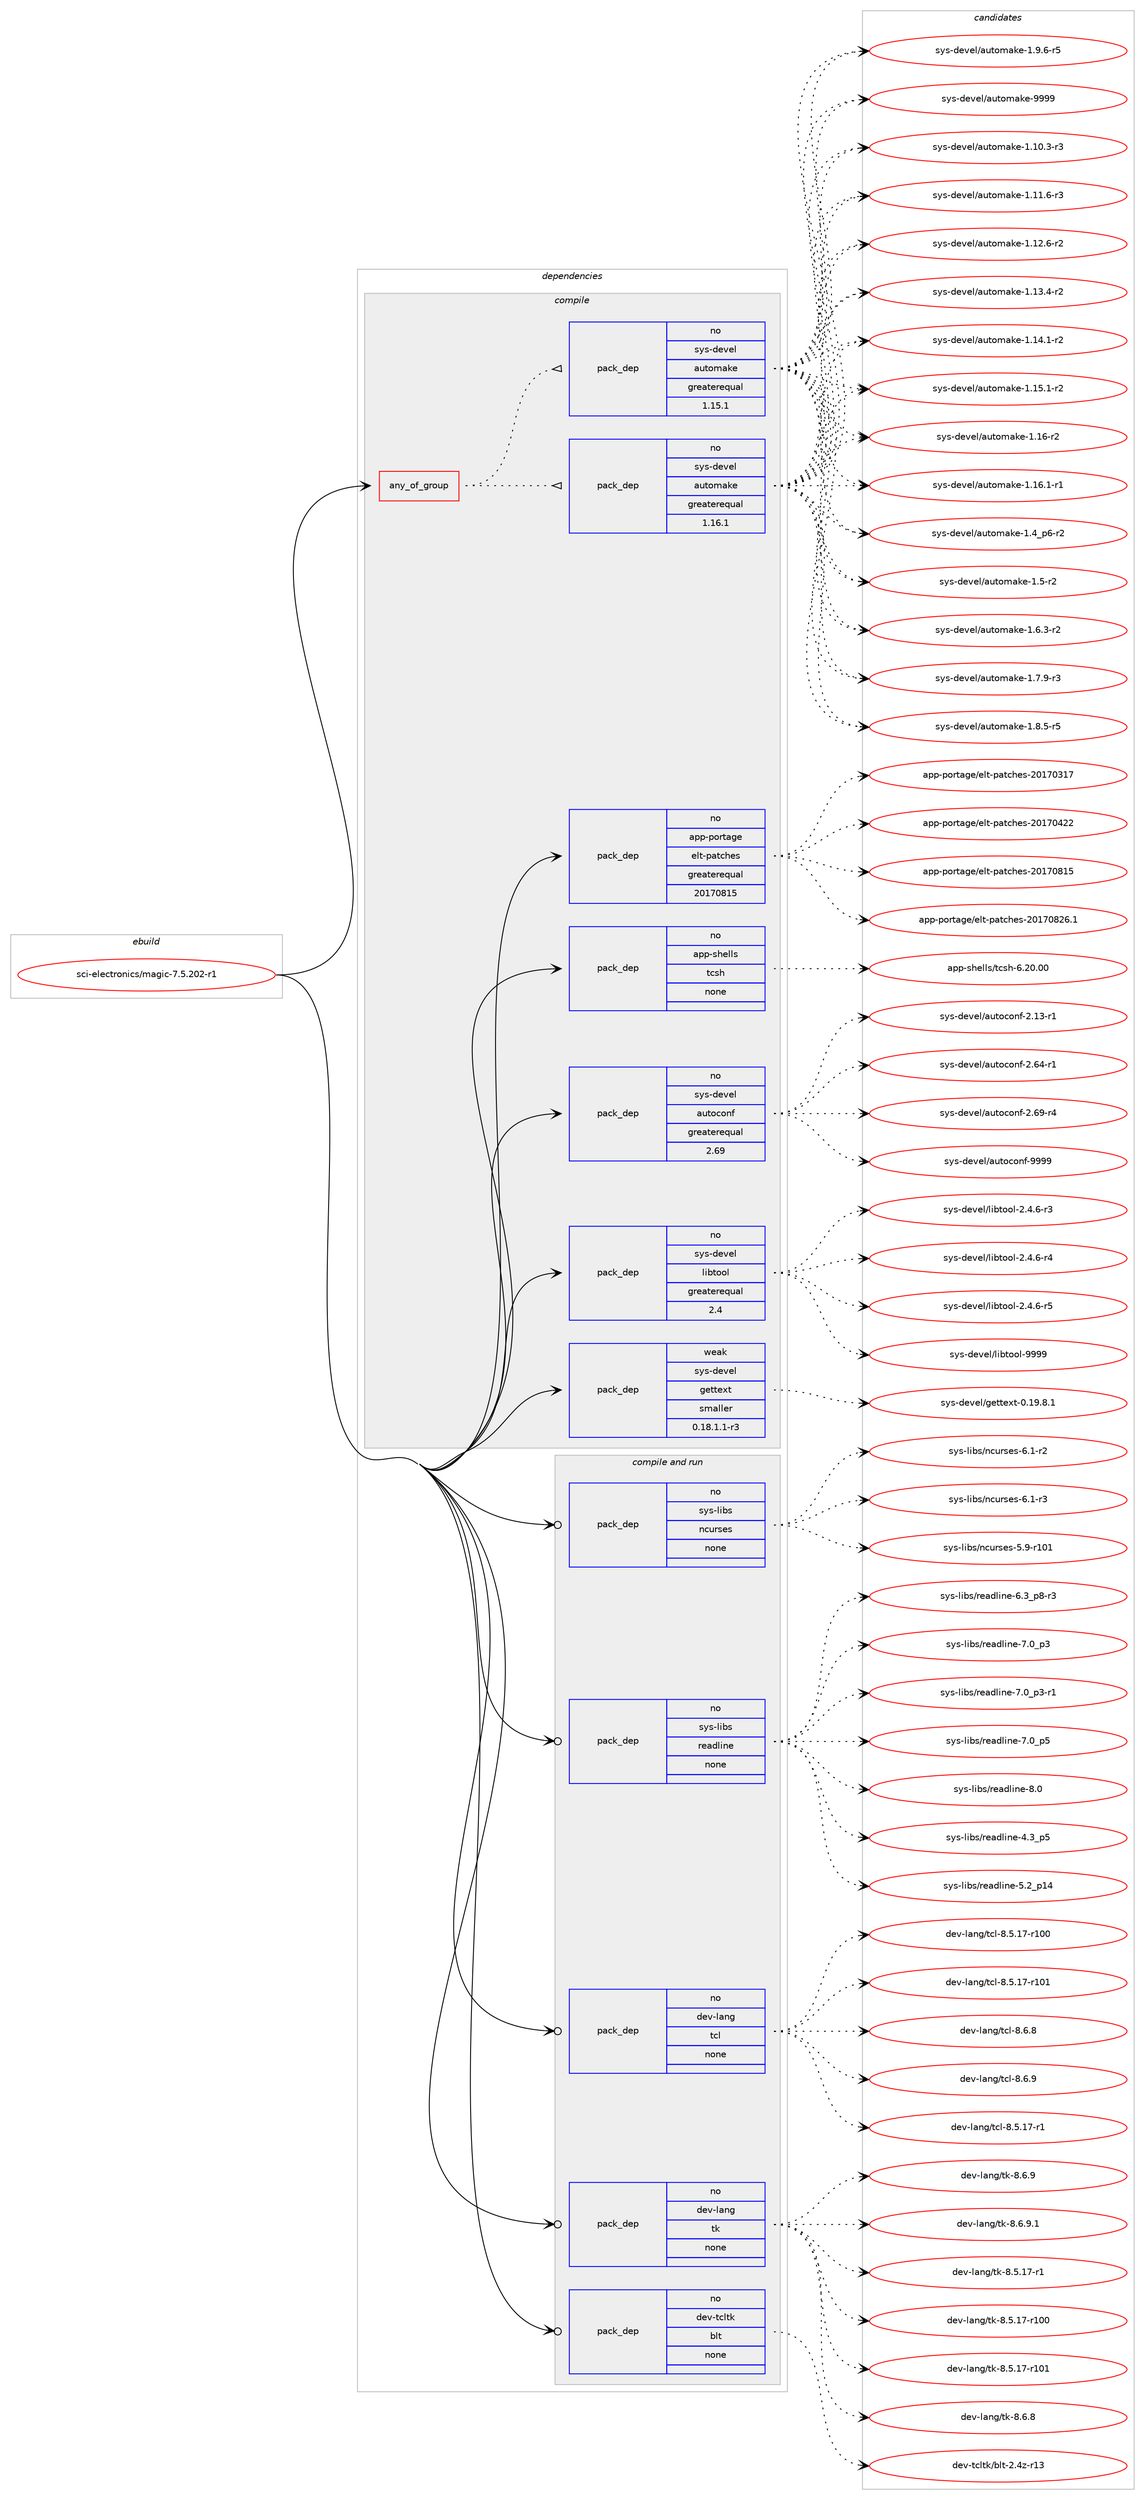 digraph prolog {

# *************
# Graph options
# *************

newrank=true;
concentrate=true;
compound=true;
graph [rankdir=LR,fontname=Helvetica,fontsize=10,ranksep=1.5];#, ranksep=2.5, nodesep=0.2];
edge  [arrowhead=vee];
node  [fontname=Helvetica,fontsize=10];

# **********
# The ebuild
# **********

subgraph cluster_leftcol {
color=gray;
rank=same;
label=<<i>ebuild</i>>;
id [label="sci-electronics/magic-7.5.202-r1", color=red, width=4, href="../sci-electronics/magic-7.5.202-r1.svg"];
}

# ****************
# The dependencies
# ****************

subgraph cluster_midcol {
color=gray;
label=<<i>dependencies</i>>;
subgraph cluster_compile {
fillcolor="#eeeeee";
style=filled;
label=<<i>compile</i>>;
subgraph any26821 {
dependency1689797 [label=<<TABLE BORDER="0" CELLBORDER="1" CELLSPACING="0" CELLPADDING="4"><TR><TD CELLPADDING="10">any_of_group</TD></TR></TABLE>>, shape=none, color=red];subgraph pack1209494 {
dependency1689798 [label=<<TABLE BORDER="0" CELLBORDER="1" CELLSPACING="0" CELLPADDING="4" WIDTH="220"><TR><TD ROWSPAN="6" CELLPADDING="30">pack_dep</TD></TR><TR><TD WIDTH="110">no</TD></TR><TR><TD>sys-devel</TD></TR><TR><TD>automake</TD></TR><TR><TD>greaterequal</TD></TR><TR><TD>1.16.1</TD></TR></TABLE>>, shape=none, color=blue];
}
dependency1689797:e -> dependency1689798:w [weight=20,style="dotted",arrowhead="oinv"];
subgraph pack1209495 {
dependency1689799 [label=<<TABLE BORDER="0" CELLBORDER="1" CELLSPACING="0" CELLPADDING="4" WIDTH="220"><TR><TD ROWSPAN="6" CELLPADDING="30">pack_dep</TD></TR><TR><TD WIDTH="110">no</TD></TR><TR><TD>sys-devel</TD></TR><TR><TD>automake</TD></TR><TR><TD>greaterequal</TD></TR><TR><TD>1.15.1</TD></TR></TABLE>>, shape=none, color=blue];
}
dependency1689797:e -> dependency1689799:w [weight=20,style="dotted",arrowhead="oinv"];
}
id:e -> dependency1689797:w [weight=20,style="solid",arrowhead="vee"];
subgraph pack1209496 {
dependency1689800 [label=<<TABLE BORDER="0" CELLBORDER="1" CELLSPACING="0" CELLPADDING="4" WIDTH="220"><TR><TD ROWSPAN="6" CELLPADDING="30">pack_dep</TD></TR><TR><TD WIDTH="110">no</TD></TR><TR><TD>app-portage</TD></TR><TR><TD>elt-patches</TD></TR><TR><TD>greaterequal</TD></TR><TR><TD>20170815</TD></TR></TABLE>>, shape=none, color=blue];
}
id:e -> dependency1689800:w [weight=20,style="solid",arrowhead="vee"];
subgraph pack1209497 {
dependency1689801 [label=<<TABLE BORDER="0" CELLBORDER="1" CELLSPACING="0" CELLPADDING="4" WIDTH="220"><TR><TD ROWSPAN="6" CELLPADDING="30">pack_dep</TD></TR><TR><TD WIDTH="110">no</TD></TR><TR><TD>app-shells</TD></TR><TR><TD>tcsh</TD></TR><TR><TD>none</TD></TR><TR><TD></TD></TR></TABLE>>, shape=none, color=blue];
}
id:e -> dependency1689801:w [weight=20,style="solid",arrowhead="vee"];
subgraph pack1209498 {
dependency1689802 [label=<<TABLE BORDER="0" CELLBORDER="1" CELLSPACING="0" CELLPADDING="4" WIDTH="220"><TR><TD ROWSPAN="6" CELLPADDING="30">pack_dep</TD></TR><TR><TD WIDTH="110">no</TD></TR><TR><TD>sys-devel</TD></TR><TR><TD>autoconf</TD></TR><TR><TD>greaterequal</TD></TR><TR><TD>2.69</TD></TR></TABLE>>, shape=none, color=blue];
}
id:e -> dependency1689802:w [weight=20,style="solid",arrowhead="vee"];
subgraph pack1209499 {
dependency1689803 [label=<<TABLE BORDER="0" CELLBORDER="1" CELLSPACING="0" CELLPADDING="4" WIDTH="220"><TR><TD ROWSPAN="6" CELLPADDING="30">pack_dep</TD></TR><TR><TD WIDTH="110">no</TD></TR><TR><TD>sys-devel</TD></TR><TR><TD>libtool</TD></TR><TR><TD>greaterequal</TD></TR><TR><TD>2.4</TD></TR></TABLE>>, shape=none, color=blue];
}
id:e -> dependency1689803:w [weight=20,style="solid",arrowhead="vee"];
subgraph pack1209500 {
dependency1689804 [label=<<TABLE BORDER="0" CELLBORDER="1" CELLSPACING="0" CELLPADDING="4" WIDTH="220"><TR><TD ROWSPAN="6" CELLPADDING="30">pack_dep</TD></TR><TR><TD WIDTH="110">weak</TD></TR><TR><TD>sys-devel</TD></TR><TR><TD>gettext</TD></TR><TR><TD>smaller</TD></TR><TR><TD>0.18.1.1-r3</TD></TR></TABLE>>, shape=none, color=blue];
}
id:e -> dependency1689804:w [weight=20,style="solid",arrowhead="vee"];
}
subgraph cluster_compileandrun {
fillcolor="#eeeeee";
style=filled;
label=<<i>compile and run</i>>;
subgraph pack1209501 {
dependency1689805 [label=<<TABLE BORDER="0" CELLBORDER="1" CELLSPACING="0" CELLPADDING="4" WIDTH="220"><TR><TD ROWSPAN="6" CELLPADDING="30">pack_dep</TD></TR><TR><TD WIDTH="110">no</TD></TR><TR><TD>dev-lang</TD></TR><TR><TD>tcl</TD></TR><TR><TD>none</TD></TR><TR><TD></TD></TR></TABLE>>, shape=none, color=blue];
}
id:e -> dependency1689805:w [weight=20,style="solid",arrowhead="odotvee"];
subgraph pack1209502 {
dependency1689806 [label=<<TABLE BORDER="0" CELLBORDER="1" CELLSPACING="0" CELLPADDING="4" WIDTH="220"><TR><TD ROWSPAN="6" CELLPADDING="30">pack_dep</TD></TR><TR><TD WIDTH="110">no</TD></TR><TR><TD>dev-lang</TD></TR><TR><TD>tk</TD></TR><TR><TD>none</TD></TR><TR><TD></TD></TR></TABLE>>, shape=none, color=blue];
}
id:e -> dependency1689806:w [weight=20,style="solid",arrowhead="odotvee"];
subgraph pack1209503 {
dependency1689807 [label=<<TABLE BORDER="0" CELLBORDER="1" CELLSPACING="0" CELLPADDING="4" WIDTH="220"><TR><TD ROWSPAN="6" CELLPADDING="30">pack_dep</TD></TR><TR><TD WIDTH="110">no</TD></TR><TR><TD>dev-tcltk</TD></TR><TR><TD>blt</TD></TR><TR><TD>none</TD></TR><TR><TD></TD></TR></TABLE>>, shape=none, color=blue];
}
id:e -> dependency1689807:w [weight=20,style="solid",arrowhead="odotvee"];
subgraph pack1209504 {
dependency1689808 [label=<<TABLE BORDER="0" CELLBORDER="1" CELLSPACING="0" CELLPADDING="4" WIDTH="220"><TR><TD ROWSPAN="6" CELLPADDING="30">pack_dep</TD></TR><TR><TD WIDTH="110">no</TD></TR><TR><TD>sys-libs</TD></TR><TR><TD>ncurses</TD></TR><TR><TD>none</TD></TR><TR><TD></TD></TR></TABLE>>, shape=none, color=blue];
}
id:e -> dependency1689808:w [weight=20,style="solid",arrowhead="odotvee"];
subgraph pack1209505 {
dependency1689809 [label=<<TABLE BORDER="0" CELLBORDER="1" CELLSPACING="0" CELLPADDING="4" WIDTH="220"><TR><TD ROWSPAN="6" CELLPADDING="30">pack_dep</TD></TR><TR><TD WIDTH="110">no</TD></TR><TR><TD>sys-libs</TD></TR><TR><TD>readline</TD></TR><TR><TD>none</TD></TR><TR><TD></TD></TR></TABLE>>, shape=none, color=blue];
}
id:e -> dependency1689809:w [weight=20,style="solid",arrowhead="odotvee"];
}
subgraph cluster_run {
fillcolor="#eeeeee";
style=filled;
label=<<i>run</i>>;
}
}

# **************
# The candidates
# **************

subgraph cluster_choices {
rank=same;
color=gray;
label=<<i>candidates</i>>;

subgraph choice1209494 {
color=black;
nodesep=1;
choice11512111545100101118101108479711711611110997107101454946494846514511451 [label="sys-devel/automake-1.10.3-r3", color=red, width=4,href="../sys-devel/automake-1.10.3-r3.svg"];
choice11512111545100101118101108479711711611110997107101454946494946544511451 [label="sys-devel/automake-1.11.6-r3", color=red, width=4,href="../sys-devel/automake-1.11.6-r3.svg"];
choice11512111545100101118101108479711711611110997107101454946495046544511450 [label="sys-devel/automake-1.12.6-r2", color=red, width=4,href="../sys-devel/automake-1.12.6-r2.svg"];
choice11512111545100101118101108479711711611110997107101454946495146524511450 [label="sys-devel/automake-1.13.4-r2", color=red, width=4,href="../sys-devel/automake-1.13.4-r2.svg"];
choice11512111545100101118101108479711711611110997107101454946495246494511450 [label="sys-devel/automake-1.14.1-r2", color=red, width=4,href="../sys-devel/automake-1.14.1-r2.svg"];
choice11512111545100101118101108479711711611110997107101454946495346494511450 [label="sys-devel/automake-1.15.1-r2", color=red, width=4,href="../sys-devel/automake-1.15.1-r2.svg"];
choice1151211154510010111810110847971171161111099710710145494649544511450 [label="sys-devel/automake-1.16-r2", color=red, width=4,href="../sys-devel/automake-1.16-r2.svg"];
choice11512111545100101118101108479711711611110997107101454946495446494511449 [label="sys-devel/automake-1.16.1-r1", color=red, width=4,href="../sys-devel/automake-1.16.1-r1.svg"];
choice115121115451001011181011084797117116111109971071014549465295112544511450 [label="sys-devel/automake-1.4_p6-r2", color=red, width=4,href="../sys-devel/automake-1.4_p6-r2.svg"];
choice11512111545100101118101108479711711611110997107101454946534511450 [label="sys-devel/automake-1.5-r2", color=red, width=4,href="../sys-devel/automake-1.5-r2.svg"];
choice115121115451001011181011084797117116111109971071014549465446514511450 [label="sys-devel/automake-1.6.3-r2", color=red, width=4,href="../sys-devel/automake-1.6.3-r2.svg"];
choice115121115451001011181011084797117116111109971071014549465546574511451 [label="sys-devel/automake-1.7.9-r3", color=red, width=4,href="../sys-devel/automake-1.7.9-r3.svg"];
choice115121115451001011181011084797117116111109971071014549465646534511453 [label="sys-devel/automake-1.8.5-r5", color=red, width=4,href="../sys-devel/automake-1.8.5-r5.svg"];
choice115121115451001011181011084797117116111109971071014549465746544511453 [label="sys-devel/automake-1.9.6-r5", color=red, width=4,href="../sys-devel/automake-1.9.6-r5.svg"];
choice115121115451001011181011084797117116111109971071014557575757 [label="sys-devel/automake-9999", color=red, width=4,href="../sys-devel/automake-9999.svg"];
dependency1689798:e -> choice11512111545100101118101108479711711611110997107101454946494846514511451:w [style=dotted,weight="100"];
dependency1689798:e -> choice11512111545100101118101108479711711611110997107101454946494946544511451:w [style=dotted,weight="100"];
dependency1689798:e -> choice11512111545100101118101108479711711611110997107101454946495046544511450:w [style=dotted,weight="100"];
dependency1689798:e -> choice11512111545100101118101108479711711611110997107101454946495146524511450:w [style=dotted,weight="100"];
dependency1689798:e -> choice11512111545100101118101108479711711611110997107101454946495246494511450:w [style=dotted,weight="100"];
dependency1689798:e -> choice11512111545100101118101108479711711611110997107101454946495346494511450:w [style=dotted,weight="100"];
dependency1689798:e -> choice1151211154510010111810110847971171161111099710710145494649544511450:w [style=dotted,weight="100"];
dependency1689798:e -> choice11512111545100101118101108479711711611110997107101454946495446494511449:w [style=dotted,weight="100"];
dependency1689798:e -> choice115121115451001011181011084797117116111109971071014549465295112544511450:w [style=dotted,weight="100"];
dependency1689798:e -> choice11512111545100101118101108479711711611110997107101454946534511450:w [style=dotted,weight="100"];
dependency1689798:e -> choice115121115451001011181011084797117116111109971071014549465446514511450:w [style=dotted,weight="100"];
dependency1689798:e -> choice115121115451001011181011084797117116111109971071014549465546574511451:w [style=dotted,weight="100"];
dependency1689798:e -> choice115121115451001011181011084797117116111109971071014549465646534511453:w [style=dotted,weight="100"];
dependency1689798:e -> choice115121115451001011181011084797117116111109971071014549465746544511453:w [style=dotted,weight="100"];
dependency1689798:e -> choice115121115451001011181011084797117116111109971071014557575757:w [style=dotted,weight="100"];
}
subgraph choice1209495 {
color=black;
nodesep=1;
choice11512111545100101118101108479711711611110997107101454946494846514511451 [label="sys-devel/automake-1.10.3-r3", color=red, width=4,href="../sys-devel/automake-1.10.3-r3.svg"];
choice11512111545100101118101108479711711611110997107101454946494946544511451 [label="sys-devel/automake-1.11.6-r3", color=red, width=4,href="../sys-devel/automake-1.11.6-r3.svg"];
choice11512111545100101118101108479711711611110997107101454946495046544511450 [label="sys-devel/automake-1.12.6-r2", color=red, width=4,href="../sys-devel/automake-1.12.6-r2.svg"];
choice11512111545100101118101108479711711611110997107101454946495146524511450 [label="sys-devel/automake-1.13.4-r2", color=red, width=4,href="../sys-devel/automake-1.13.4-r2.svg"];
choice11512111545100101118101108479711711611110997107101454946495246494511450 [label="sys-devel/automake-1.14.1-r2", color=red, width=4,href="../sys-devel/automake-1.14.1-r2.svg"];
choice11512111545100101118101108479711711611110997107101454946495346494511450 [label="sys-devel/automake-1.15.1-r2", color=red, width=4,href="../sys-devel/automake-1.15.1-r2.svg"];
choice1151211154510010111810110847971171161111099710710145494649544511450 [label="sys-devel/automake-1.16-r2", color=red, width=4,href="../sys-devel/automake-1.16-r2.svg"];
choice11512111545100101118101108479711711611110997107101454946495446494511449 [label="sys-devel/automake-1.16.1-r1", color=red, width=4,href="../sys-devel/automake-1.16.1-r1.svg"];
choice115121115451001011181011084797117116111109971071014549465295112544511450 [label="sys-devel/automake-1.4_p6-r2", color=red, width=4,href="../sys-devel/automake-1.4_p6-r2.svg"];
choice11512111545100101118101108479711711611110997107101454946534511450 [label="sys-devel/automake-1.5-r2", color=red, width=4,href="../sys-devel/automake-1.5-r2.svg"];
choice115121115451001011181011084797117116111109971071014549465446514511450 [label="sys-devel/automake-1.6.3-r2", color=red, width=4,href="../sys-devel/automake-1.6.3-r2.svg"];
choice115121115451001011181011084797117116111109971071014549465546574511451 [label="sys-devel/automake-1.7.9-r3", color=red, width=4,href="../sys-devel/automake-1.7.9-r3.svg"];
choice115121115451001011181011084797117116111109971071014549465646534511453 [label="sys-devel/automake-1.8.5-r5", color=red, width=4,href="../sys-devel/automake-1.8.5-r5.svg"];
choice115121115451001011181011084797117116111109971071014549465746544511453 [label="sys-devel/automake-1.9.6-r5", color=red, width=4,href="../sys-devel/automake-1.9.6-r5.svg"];
choice115121115451001011181011084797117116111109971071014557575757 [label="sys-devel/automake-9999", color=red, width=4,href="../sys-devel/automake-9999.svg"];
dependency1689799:e -> choice11512111545100101118101108479711711611110997107101454946494846514511451:w [style=dotted,weight="100"];
dependency1689799:e -> choice11512111545100101118101108479711711611110997107101454946494946544511451:w [style=dotted,weight="100"];
dependency1689799:e -> choice11512111545100101118101108479711711611110997107101454946495046544511450:w [style=dotted,weight="100"];
dependency1689799:e -> choice11512111545100101118101108479711711611110997107101454946495146524511450:w [style=dotted,weight="100"];
dependency1689799:e -> choice11512111545100101118101108479711711611110997107101454946495246494511450:w [style=dotted,weight="100"];
dependency1689799:e -> choice11512111545100101118101108479711711611110997107101454946495346494511450:w [style=dotted,weight="100"];
dependency1689799:e -> choice1151211154510010111810110847971171161111099710710145494649544511450:w [style=dotted,weight="100"];
dependency1689799:e -> choice11512111545100101118101108479711711611110997107101454946495446494511449:w [style=dotted,weight="100"];
dependency1689799:e -> choice115121115451001011181011084797117116111109971071014549465295112544511450:w [style=dotted,weight="100"];
dependency1689799:e -> choice11512111545100101118101108479711711611110997107101454946534511450:w [style=dotted,weight="100"];
dependency1689799:e -> choice115121115451001011181011084797117116111109971071014549465446514511450:w [style=dotted,weight="100"];
dependency1689799:e -> choice115121115451001011181011084797117116111109971071014549465546574511451:w [style=dotted,weight="100"];
dependency1689799:e -> choice115121115451001011181011084797117116111109971071014549465646534511453:w [style=dotted,weight="100"];
dependency1689799:e -> choice115121115451001011181011084797117116111109971071014549465746544511453:w [style=dotted,weight="100"];
dependency1689799:e -> choice115121115451001011181011084797117116111109971071014557575757:w [style=dotted,weight="100"];
}
subgraph choice1209496 {
color=black;
nodesep=1;
choice97112112451121111141169710310147101108116451129711699104101115455048495548514955 [label="app-portage/elt-patches-20170317", color=red, width=4,href="../app-portage/elt-patches-20170317.svg"];
choice97112112451121111141169710310147101108116451129711699104101115455048495548525050 [label="app-portage/elt-patches-20170422", color=red, width=4,href="../app-portage/elt-patches-20170422.svg"];
choice97112112451121111141169710310147101108116451129711699104101115455048495548564953 [label="app-portage/elt-patches-20170815", color=red, width=4,href="../app-portage/elt-patches-20170815.svg"];
choice971121124511211111411697103101471011081164511297116991041011154550484955485650544649 [label="app-portage/elt-patches-20170826.1", color=red, width=4,href="../app-portage/elt-patches-20170826.1.svg"];
dependency1689800:e -> choice97112112451121111141169710310147101108116451129711699104101115455048495548514955:w [style=dotted,weight="100"];
dependency1689800:e -> choice97112112451121111141169710310147101108116451129711699104101115455048495548525050:w [style=dotted,weight="100"];
dependency1689800:e -> choice97112112451121111141169710310147101108116451129711699104101115455048495548564953:w [style=dotted,weight="100"];
dependency1689800:e -> choice971121124511211111411697103101471011081164511297116991041011154550484955485650544649:w [style=dotted,weight="100"];
}
subgraph choice1209497 {
color=black;
nodesep=1;
choice971121124511510410110810811547116991151044554465048464848 [label="app-shells/tcsh-6.20.00", color=red, width=4,href="../app-shells/tcsh-6.20.00.svg"];
dependency1689801:e -> choice971121124511510410110810811547116991151044554465048464848:w [style=dotted,weight="100"];
}
subgraph choice1209498 {
color=black;
nodesep=1;
choice1151211154510010111810110847971171161119911111010245504649514511449 [label="sys-devel/autoconf-2.13-r1", color=red, width=4,href="../sys-devel/autoconf-2.13-r1.svg"];
choice1151211154510010111810110847971171161119911111010245504654524511449 [label="sys-devel/autoconf-2.64-r1", color=red, width=4,href="../sys-devel/autoconf-2.64-r1.svg"];
choice1151211154510010111810110847971171161119911111010245504654574511452 [label="sys-devel/autoconf-2.69-r4", color=red, width=4,href="../sys-devel/autoconf-2.69-r4.svg"];
choice115121115451001011181011084797117116111991111101024557575757 [label="sys-devel/autoconf-9999", color=red, width=4,href="../sys-devel/autoconf-9999.svg"];
dependency1689802:e -> choice1151211154510010111810110847971171161119911111010245504649514511449:w [style=dotted,weight="100"];
dependency1689802:e -> choice1151211154510010111810110847971171161119911111010245504654524511449:w [style=dotted,weight="100"];
dependency1689802:e -> choice1151211154510010111810110847971171161119911111010245504654574511452:w [style=dotted,weight="100"];
dependency1689802:e -> choice115121115451001011181011084797117116111991111101024557575757:w [style=dotted,weight="100"];
}
subgraph choice1209499 {
color=black;
nodesep=1;
choice1151211154510010111810110847108105981161111111084550465246544511451 [label="sys-devel/libtool-2.4.6-r3", color=red, width=4,href="../sys-devel/libtool-2.4.6-r3.svg"];
choice1151211154510010111810110847108105981161111111084550465246544511452 [label="sys-devel/libtool-2.4.6-r4", color=red, width=4,href="../sys-devel/libtool-2.4.6-r4.svg"];
choice1151211154510010111810110847108105981161111111084550465246544511453 [label="sys-devel/libtool-2.4.6-r5", color=red, width=4,href="../sys-devel/libtool-2.4.6-r5.svg"];
choice1151211154510010111810110847108105981161111111084557575757 [label="sys-devel/libtool-9999", color=red, width=4,href="../sys-devel/libtool-9999.svg"];
dependency1689803:e -> choice1151211154510010111810110847108105981161111111084550465246544511451:w [style=dotted,weight="100"];
dependency1689803:e -> choice1151211154510010111810110847108105981161111111084550465246544511452:w [style=dotted,weight="100"];
dependency1689803:e -> choice1151211154510010111810110847108105981161111111084550465246544511453:w [style=dotted,weight="100"];
dependency1689803:e -> choice1151211154510010111810110847108105981161111111084557575757:w [style=dotted,weight="100"];
}
subgraph choice1209500 {
color=black;
nodesep=1;
choice1151211154510010111810110847103101116116101120116454846495746564649 [label="sys-devel/gettext-0.19.8.1", color=red, width=4,href="../sys-devel/gettext-0.19.8.1.svg"];
dependency1689804:e -> choice1151211154510010111810110847103101116116101120116454846495746564649:w [style=dotted,weight="100"];
}
subgraph choice1209501 {
color=black;
nodesep=1;
choice10010111845108971101034711699108455646534649554511449 [label="dev-lang/tcl-8.5.17-r1", color=red, width=4,href="../dev-lang/tcl-8.5.17-r1.svg"];
choice100101118451089711010347116991084556465346495545114494848 [label="dev-lang/tcl-8.5.17-r100", color=red, width=4,href="../dev-lang/tcl-8.5.17-r100.svg"];
choice100101118451089711010347116991084556465346495545114494849 [label="dev-lang/tcl-8.5.17-r101", color=red, width=4,href="../dev-lang/tcl-8.5.17-r101.svg"];
choice10010111845108971101034711699108455646544656 [label="dev-lang/tcl-8.6.8", color=red, width=4,href="../dev-lang/tcl-8.6.8.svg"];
choice10010111845108971101034711699108455646544657 [label="dev-lang/tcl-8.6.9", color=red, width=4,href="../dev-lang/tcl-8.6.9.svg"];
dependency1689805:e -> choice10010111845108971101034711699108455646534649554511449:w [style=dotted,weight="100"];
dependency1689805:e -> choice100101118451089711010347116991084556465346495545114494848:w [style=dotted,weight="100"];
dependency1689805:e -> choice100101118451089711010347116991084556465346495545114494849:w [style=dotted,weight="100"];
dependency1689805:e -> choice10010111845108971101034711699108455646544656:w [style=dotted,weight="100"];
dependency1689805:e -> choice10010111845108971101034711699108455646544657:w [style=dotted,weight="100"];
}
subgraph choice1209502 {
color=black;
nodesep=1;
choice100101118451089711010347116107455646534649554511449 [label="dev-lang/tk-8.5.17-r1", color=red, width=4,href="../dev-lang/tk-8.5.17-r1.svg"];
choice1001011184510897110103471161074556465346495545114494848 [label="dev-lang/tk-8.5.17-r100", color=red, width=4,href="../dev-lang/tk-8.5.17-r100.svg"];
choice1001011184510897110103471161074556465346495545114494849 [label="dev-lang/tk-8.5.17-r101", color=red, width=4,href="../dev-lang/tk-8.5.17-r101.svg"];
choice100101118451089711010347116107455646544656 [label="dev-lang/tk-8.6.8", color=red, width=4,href="../dev-lang/tk-8.6.8.svg"];
choice100101118451089711010347116107455646544657 [label="dev-lang/tk-8.6.9", color=red, width=4,href="../dev-lang/tk-8.6.9.svg"];
choice1001011184510897110103471161074556465446574649 [label="dev-lang/tk-8.6.9.1", color=red, width=4,href="../dev-lang/tk-8.6.9.1.svg"];
dependency1689806:e -> choice100101118451089711010347116107455646534649554511449:w [style=dotted,weight="100"];
dependency1689806:e -> choice1001011184510897110103471161074556465346495545114494848:w [style=dotted,weight="100"];
dependency1689806:e -> choice1001011184510897110103471161074556465346495545114494849:w [style=dotted,weight="100"];
dependency1689806:e -> choice100101118451089711010347116107455646544656:w [style=dotted,weight="100"];
dependency1689806:e -> choice100101118451089711010347116107455646544657:w [style=dotted,weight="100"];
dependency1689806:e -> choice1001011184510897110103471161074556465446574649:w [style=dotted,weight="100"];
}
subgraph choice1209503 {
color=black;
nodesep=1;
choice1001011184511699108116107479810811645504652122451144951 [label="dev-tcltk/blt-2.4z-r13", color=red, width=4,href="../dev-tcltk/blt-2.4z-r13.svg"];
dependency1689807:e -> choice1001011184511699108116107479810811645504652122451144951:w [style=dotted,weight="100"];
}
subgraph choice1209504 {
color=black;
nodesep=1;
choice115121115451081059811547110991171141151011154553465745114494849 [label="sys-libs/ncurses-5.9-r101", color=red, width=4,href="../sys-libs/ncurses-5.9-r101.svg"];
choice11512111545108105981154711099117114115101115455446494511450 [label="sys-libs/ncurses-6.1-r2", color=red, width=4,href="../sys-libs/ncurses-6.1-r2.svg"];
choice11512111545108105981154711099117114115101115455446494511451 [label="sys-libs/ncurses-6.1-r3", color=red, width=4,href="../sys-libs/ncurses-6.1-r3.svg"];
dependency1689808:e -> choice115121115451081059811547110991171141151011154553465745114494849:w [style=dotted,weight="100"];
dependency1689808:e -> choice11512111545108105981154711099117114115101115455446494511450:w [style=dotted,weight="100"];
dependency1689808:e -> choice11512111545108105981154711099117114115101115455446494511451:w [style=dotted,weight="100"];
}
subgraph choice1209505 {
color=black;
nodesep=1;
choice11512111545108105981154711410197100108105110101455246519511253 [label="sys-libs/readline-4.3_p5", color=red, width=4,href="../sys-libs/readline-4.3_p5.svg"];
choice1151211154510810598115471141019710010810511010145534650951124952 [label="sys-libs/readline-5.2_p14", color=red, width=4,href="../sys-libs/readline-5.2_p14.svg"];
choice115121115451081059811547114101971001081051101014554465195112564511451 [label="sys-libs/readline-6.3_p8-r3", color=red, width=4,href="../sys-libs/readline-6.3_p8-r3.svg"];
choice11512111545108105981154711410197100108105110101455546489511251 [label="sys-libs/readline-7.0_p3", color=red, width=4,href="../sys-libs/readline-7.0_p3.svg"];
choice115121115451081059811547114101971001081051101014555464895112514511449 [label="sys-libs/readline-7.0_p3-r1", color=red, width=4,href="../sys-libs/readline-7.0_p3-r1.svg"];
choice11512111545108105981154711410197100108105110101455546489511253 [label="sys-libs/readline-7.0_p5", color=red, width=4,href="../sys-libs/readline-7.0_p5.svg"];
choice1151211154510810598115471141019710010810511010145564648 [label="sys-libs/readline-8.0", color=red, width=4,href="../sys-libs/readline-8.0.svg"];
dependency1689809:e -> choice11512111545108105981154711410197100108105110101455246519511253:w [style=dotted,weight="100"];
dependency1689809:e -> choice1151211154510810598115471141019710010810511010145534650951124952:w [style=dotted,weight="100"];
dependency1689809:e -> choice115121115451081059811547114101971001081051101014554465195112564511451:w [style=dotted,weight="100"];
dependency1689809:e -> choice11512111545108105981154711410197100108105110101455546489511251:w [style=dotted,weight="100"];
dependency1689809:e -> choice115121115451081059811547114101971001081051101014555464895112514511449:w [style=dotted,weight="100"];
dependency1689809:e -> choice11512111545108105981154711410197100108105110101455546489511253:w [style=dotted,weight="100"];
dependency1689809:e -> choice1151211154510810598115471141019710010810511010145564648:w [style=dotted,weight="100"];
}
}

}
